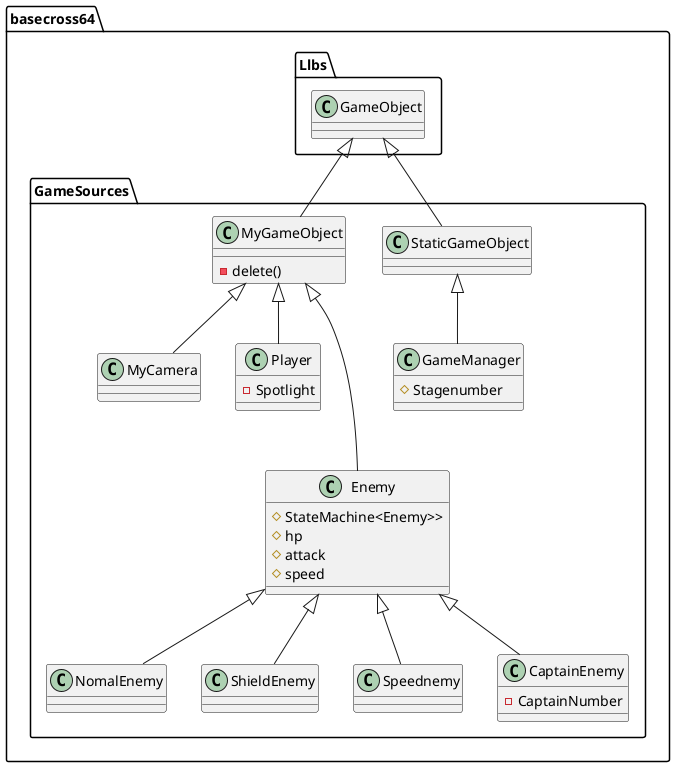 @startuml test

package basecross64 {

    package Llbs{

        class GameObject {

        }
    }

    package GameSources{

        class StaticGameObject{

        }  
        GameObject <|--StaticGameObject

        class GameManager{
            # Stagenumber
        }
        StaticGameObject <|-- GameManager

        'このゲーム専用のGameObject
        class MyGameObject{
            - delete()
        }
        GameObject <|-- MyGameObject

        class MyCamera {

        }
        MyGameObject <|-- MyCamera

        class Player{
            - Spotlight
        }

        MyGameObject <|--Player

        class Enemy {
            # StateMachine<Enemy>>
            # hp
            # attack
            # speed
        }
        MyGameObject <|---Enemy

        class NomalEnemy{

        }
        Enemy <|--NomalEnemy

        class ShieldEnemy{

        }
        Enemy <|-- ShieldEnemy

        
        class Speednemy{

        }
        Enemy <|-- Speednemy

        class CaptainEnemy{
            - CaptainNumber

        }
        Enemy <|-- CaptainEnemy

    }
}


@enduml
